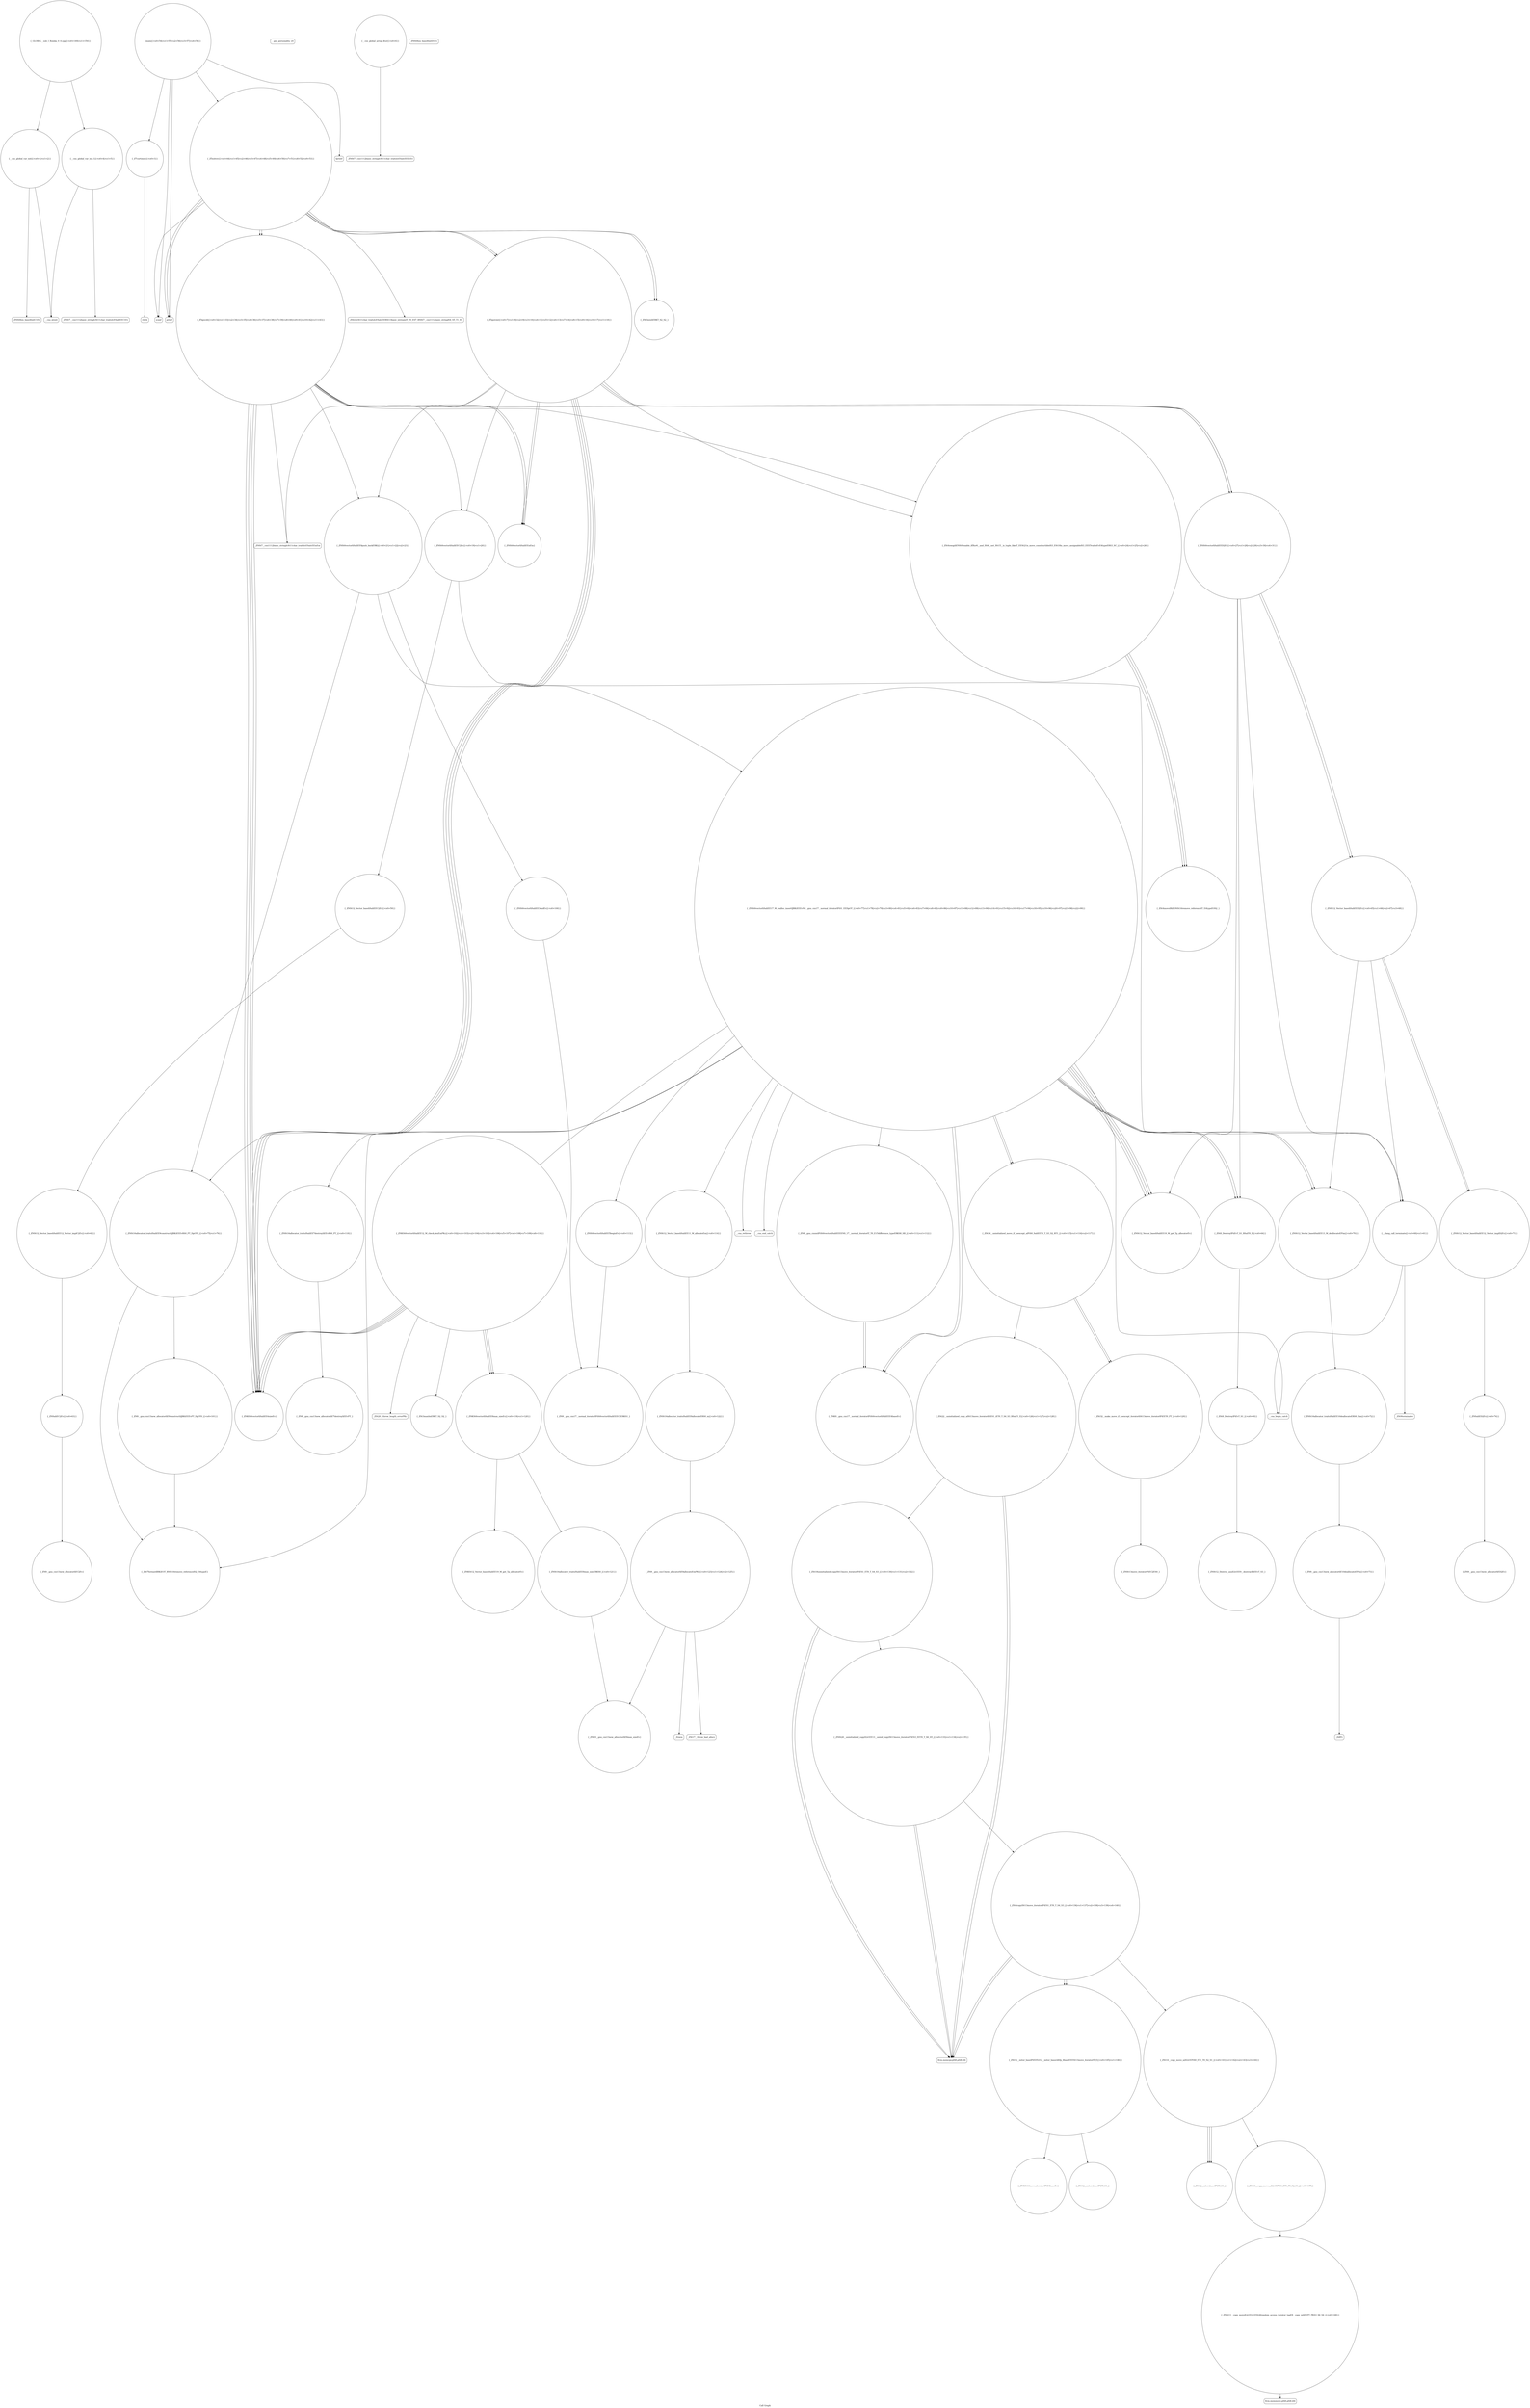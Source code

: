 digraph "Call Graph" {
	label="Call Graph";

	Node0x55b0f57a4aa0 [shape=record,shape=circle,label="{__cxx_global_var_init|{<s0>1|<s1>2}}"];
	Node0x55b0f57a4aa0:s0 -> Node0x55b0f57a4b20[color=black];
	Node0x55b0f57a4aa0:s1 -> Node0x55b0f57a4c20[color=black];
	Node0x55b0f57a6120 [shape=record,shape=circle,label="{_ZN9__gnu_cxx13new_allocatorIiED2Ev}"];
	Node0x55b0f57a4e20 [shape=record,shape=Mrecord,label="{_ZNSt7__cxx1112basic_stringIcSt11char_traitsIcESaIcEEC1Ev}"];
	Node0x55b0f57a74c0 [shape=record,shape=circle,label="{_ZN9__gnu_cxxmiIPiSt6vectorIiSaIiEEEENS_17__normal_iteratorIT_T0_E15difference_typeERKS8_SB_|{<s0>111|<s1>112}}"];
	Node0x55b0f57a74c0:s0 -> Node0x55b0f57a76c0[color=black];
	Node0x55b0f57a74c0:s1 -> Node0x55b0f57a76c0[color=black];
	Node0x55b0f57a51a0 [shape=record,shape=Mrecord,label="{__gxx_personality_v0}"];
	Node0x55b0f57a7840 [shape=record,shape=Mrecord,label="{__cxa_end_catch}"];
	Node0x55b0f57a5520 [shape=record,shape=Mrecord,label="{scanf}"];
	Node0x55b0f57a7bc0 [shape=record,shape=circle,label="{_ZN9__gnu_cxx17__normal_iteratorIPiSt6vectorIiSaIiEEEC2ERKS1_}"];
	Node0x55b0f57a58a0 [shape=record,shape=circle,label="{__clang_call_terminate|{<s0>60|<s1>61}}"];
	Node0x55b0f57a58a0:s0 -> Node0x55b0f57a5920[color=black];
	Node0x55b0f57a58a0:s1 -> Node0x55b0f57a59a0[color=black];
	Node0x55b0f57a7f40 [shape=record,shape=circle,label="{_ZSt18uninitialized_copyISt13move_iteratorIPiES1_ET0_T_S4_S3_|{<s0>130|<s1>131|<s2>132}}"];
	Node0x55b0f57a7f40:s0 -> Node0x55b0f57a7fc0[color=black];
	Node0x55b0f57a7f40:s1 -> Node0x55b0f57a7fc0[color=black];
	Node0x55b0f57a7f40:s2 -> Node0x55b0f57a8040[color=black];
	Node0x55b0f57a5c20 [shape=record,shape=circle,label="{_ZNSt12_Vector_baseIiSaIiEE19_M_get_Tp_allocatorEv}"];
	Node0x55b0f57a82c0 [shape=record,shape=circle,label="{_ZSt12__niter_baseIPiET_S1_}"];
	Node0x55b0f57a5fa0 [shape=record,shape=circle,label="{_ZN9__gnu_cxx13new_allocatorIiE10deallocateEPim|{<s0>73}}"];
	Node0x55b0f57a5fa0:s0 -> Node0x55b0f57a6020[color=black];
	Node0x55b0f57a8640 [shape=record,shape=circle,label="{_ZSt4moveIRiEONSt16remove_referenceIT_E4typeEOS2_}"];
	Node0x55b0f57a4ca0 [shape=record,shape=circle,label="{_Z7curtimev|{<s0>3}}"];
	Node0x55b0f57a4ca0:s0 -> Node0x55b0f57a4d20[color=black];
	Node0x55b0f57a7340 [shape=record,shape=circle,label="{_ZN9__gnu_cxx13new_allocatorIiE9constructIiJRKiEEEvPT_DpOT0_|{<s0>101}}"];
	Node0x55b0f57a7340:s0 -> Node0x55b0f57a73c0[color=black];
	Node0x55b0f57a5020 [shape=record,shape=Mrecord,label="{_ZNSt7__cxx1112basic_stringIcSt11char_traitsIcESaIcEEixEm}"];
	Node0x55b0f57a76c0 [shape=record,shape=circle,label="{_ZNK9__gnu_cxx17__normal_iteratorIPiSt6vectorIiSaIiEEE4baseEv}"];
	Node0x55b0f57a53a0 [shape=record,shape=circle,label="{_ZNSt6vectorIiSaIiEED2Ev|{<s0>27|<s1>28|<s2>29|<s3>30|<s4>31}}"];
	Node0x55b0f57a53a0:s0 -> Node0x55b0f57a5c20[color=black];
	Node0x55b0f57a53a0:s1 -> Node0x55b0f57a5ba0[color=black];
	Node0x55b0f57a53a0:s2 -> Node0x55b0f57a5ca0[color=black];
	Node0x55b0f57a53a0:s3 -> Node0x55b0f57a5ca0[color=black];
	Node0x55b0f57a53a0:s4 -> Node0x55b0f57a58a0[color=black];
	Node0x55b0f57a7a40 [shape=record,shape=circle,label="{_ZNSt16allocator_traitsISaIiEE8max_sizeERKS0_|{<s0>121}}"];
	Node0x55b0f57a7a40:s0 -> Node0x55b0f57a7b40[color=black];
	Node0x55b0f57a5720 [shape=record,shape=circle,label="{main|{<s0>54|<s1>55|<s2>56|<s3>57|<s4>58}}"];
	Node0x55b0f57a5720:s0 -> Node0x55b0f57a5520[color=black];
	Node0x55b0f57a5720:s1 -> Node0x55b0f57a56a0[color=black];
	Node0x55b0f57a5720:s2 -> Node0x55b0f57a54a0[color=black];
	Node0x55b0f57a5720:s3 -> Node0x55b0f57a4ca0[color=black];
	Node0x55b0f57a5720:s4 -> Node0x55b0f57a57a0[color=black];
	Node0x55b0f57a7dc0 [shape=record,shape=Mrecord,label="{_Znwm}"];
	Node0x55b0f57a5aa0 [shape=record,shape=circle,label="{_ZNSaIiEC2Ev|{<s0>63}}"];
	Node0x55b0f57a5aa0:s0 -> Node0x55b0f57a5b20[color=black];
	Node0x55b0f57a8140 [shape=record,shape=circle,label="{_ZSt14__copy_move_a2ILb1EPiS0_ET1_T0_S2_S1_|{<s0>141|<s1>142|<s2>143|<s3>144}}"];
	Node0x55b0f57a8140:s0 -> Node0x55b0f57a82c0[color=black];
	Node0x55b0f57a8140:s1 -> Node0x55b0f57a82c0[color=black];
	Node0x55b0f57a8140:s2 -> Node0x55b0f57a82c0[color=black];
	Node0x55b0f57a8140:s3 -> Node0x55b0f57a8240[color=black];
	Node0x55b0f57a5e20 [shape=record,shape=circle,label="{_ZNSt12_Vector_baseIiSaIiEE13_M_deallocateEPim|{<s0>70}}"];
	Node0x55b0f57a5e20:s0 -> Node0x55b0f57a5f20[color=black];
	Node0x55b0f57a84c0 [shape=record,shape=circle,label="{_ZNKSt13move_iteratorIPiE4baseEv}"];
	Node0x55b0f57a4b20 [shape=record,shape=Mrecord,label="{_ZNSt8ios_base4InitC1Ev}"];
	Node0x55b0f57a61a0 [shape=record,shape=circle,label="{_ZNSt16allocator_traitsISaIiEE9constructIiJRKiEEEvRS0_PT_DpOT0_|{<s0>75|<s1>76}}"];
	Node0x55b0f57a61a0:s0 -> Node0x55b0f57a73c0[color=black];
	Node0x55b0f57a61a0:s1 -> Node0x55b0f57a7340[color=black];
	Node0x55b0f57a4ea0 [shape=record,shape=circle,label="{__cxx_global_array_dtor|{<s0>6}}"];
	Node0x55b0f57a4ea0:s0 -> Node0x55b0f57a4f20[color=black];
	Node0x55b0f57a7540 [shape=record,shape=circle,label="{_ZNSt6vectorIiSaIiEE5beginEv|{<s0>113}}"];
	Node0x55b0f57a7540:s0 -> Node0x55b0f57a7bc0[color=black];
	Node0x55b0f57a5220 [shape=record,shape=circle,label="{_ZNKSt6vectorIiSaIiEE4sizeEv}"];
	Node0x55b0f57a78c0 [shape=record,shape=circle,label="{_ZNKSt6vectorIiSaIiEE8max_sizeEv|{<s0>119|<s1>120}}"];
	Node0x55b0f57a78c0:s0 -> Node0x55b0f57a7ac0[color=black];
	Node0x55b0f57a78c0:s1 -> Node0x55b0f57a7a40[color=black];
	Node0x55b0f57a55a0 [shape=record,shape=Mrecord,label="{_ZStrsIcSt11char_traitsIcESaIcEERSt13basic_istreamIT_T0_ES7_RNSt7__cxx1112basic_stringIS4_S5_T1_EE}"];
	Node0x55b0f57a7c40 [shape=record,shape=circle,label="{_ZNSt16allocator_traitsISaIiEE8allocateERS0_m|{<s0>122}}"];
	Node0x55b0f57a7c40:s0 -> Node0x55b0f57a7cc0[color=black];
	Node0x55b0f57a5920 [shape=record,shape=Mrecord,label="{__cxa_begin_catch}"];
	Node0x55b0f57a7fc0 [shape=record,shape=Mrecord,label="{llvm.memcpy.p0i8.p0i8.i64}"];
	Node0x55b0f57a5ca0 [shape=record,shape=circle,label="{_ZNSt12_Vector_baseIiSaIiEED2Ev|{<s0>65|<s1>66|<s2>67|<s3>68}}"];
	Node0x55b0f57a5ca0:s0 -> Node0x55b0f57a5e20[color=black];
	Node0x55b0f57a5ca0:s1 -> Node0x55b0f57a5ea0[color=black];
	Node0x55b0f57a5ca0:s2 -> Node0x55b0f57a5ea0[color=black];
	Node0x55b0f57a5ca0:s3 -> Node0x55b0f57a58a0[color=black];
	Node0x55b0f57a8340 [shape=record,shape=circle,label="{_ZNSt11__copy_moveILb1ELb1ESt26random_access_iterator_tagE8__copy_mIiEEPT_PKS3_S6_S4_|{<s0>148}}"];
	Node0x55b0f57a8340:s0 -> Node0x55b0f57a83c0[color=black];
	Node0x55b0f57a6020 [shape=record,shape=Mrecord,label="{_ZdlPv}"];
	Node0x55b0f57a86c0 [shape=record,shape=circle,label="{_GLOBAL__sub_I_Romka_0_0.cpp|{<s0>149|<s1>150}}"];
	Node0x55b0f57a86c0:s0 -> Node0x55b0f57a4aa0[color=black];
	Node0x55b0f57a86c0:s1 -> Node0x55b0f57a4da0[color=black];
	Node0x55b0f57a4d20 [shape=record,shape=Mrecord,label="{clock}"];
	Node0x55b0f57a73c0 [shape=record,shape=circle,label="{_ZSt7forwardIRKiEOT_RNSt16remove_referenceIS2_E4typeE}"];
	Node0x55b0f57a50a0 [shape=record,shape=circle,label="{_ZNSt6vectorIiSaIiEEC2Ev|{<s0>19|<s1>20}}"];
	Node0x55b0f57a50a0:s0 -> Node0x55b0f57a5820[color=black];
	Node0x55b0f57a50a0:s1 -> Node0x55b0f57a58a0[color=black];
	Node0x55b0f57a7740 [shape=record,shape=circle,label="{_ZNSt16allocator_traitsISaIiEE7destroyIiEEvRS0_PT_|{<s0>118}}"];
	Node0x55b0f57a7740:s0 -> Node0x55b0f57a85c0[color=black];
	Node0x55b0f57a5420 [shape=record,shape=circle,label="{_Z5gocoli|{<s0>32|<s1>33|<s2>34|<s3>35|<s4>36|<s5>37|<s6>38|<s7>39|<s8>40|<s9>41|<s10>42|<s11>43}}"];
	Node0x55b0f57a5420:s0 -> Node0x55b0f57a5020[color=black];
	Node0x55b0f57a5420:s1 -> Node0x55b0f57a50a0[color=black];
	Node0x55b0f57a5420:s2 -> Node0x55b0f57a5120[color=black];
	Node0x55b0f57a5420:s3 -> Node0x55b0f57a5220[color=black];
	Node0x55b0f57a5420:s4 -> Node0x55b0f57a5220[color=black];
	Node0x55b0f57a5420:s5 -> Node0x55b0f57a5220[color=black];
	Node0x55b0f57a5420:s6 -> Node0x55b0f57a52a0[color=black];
	Node0x55b0f57a5420:s7 -> Node0x55b0f57a52a0[color=black];
	Node0x55b0f57a5420:s8 -> Node0x55b0f57a5320[color=black];
	Node0x55b0f57a5420:s9 -> Node0x55b0f57a5220[color=black];
	Node0x55b0f57a5420:s10 -> Node0x55b0f57a53a0[color=black];
	Node0x55b0f57a5420:s11 -> Node0x55b0f57a53a0[color=black];
	Node0x55b0f57a7ac0 [shape=record,shape=circle,label="{_ZNKSt12_Vector_baseIiSaIiEE19_M_get_Tp_allocatorEv}"];
	Node0x55b0f57a57a0 [shape=record,shape=Mrecord,label="{fprintf}"];
	Node0x55b0f57a7e40 [shape=record,shape=circle,label="{_ZSt22__uninitialized_copy_aISt13move_iteratorIPiES1_iET0_T_S4_S3_RSaIT1_E|{<s0>126|<s1>127|<s2>128}}"];
	Node0x55b0f57a7e40:s0 -> Node0x55b0f57a7fc0[color=black];
	Node0x55b0f57a7e40:s1 -> Node0x55b0f57a7fc0[color=black];
	Node0x55b0f57a7e40:s2 -> Node0x55b0f57a7f40[color=black];
	Node0x55b0f57a5b20 [shape=record,shape=circle,label="{_ZN9__gnu_cxx13new_allocatorIiEC2Ev}"];
	Node0x55b0f57a81c0 [shape=record,shape=circle,label="{_ZSt12__miter_baseIPiEDTcl12__miter_basecldtfp_4baseEEESt13move_iteratorIT_E|{<s0>145|<s1>146}}"];
	Node0x55b0f57a81c0:s0 -> Node0x55b0f57a84c0[color=black];
	Node0x55b0f57a81c0:s1 -> Node0x55b0f57a8440[color=black];
	Node0x55b0f57a5ea0 [shape=record,shape=circle,label="{_ZNSt12_Vector_baseIiSaIiEE12_Vector_implD2Ev|{<s0>71}}"];
	Node0x55b0f57a5ea0:s0 -> Node0x55b0f57a60a0[color=black];
	Node0x55b0f57a8540 [shape=record,shape=circle,label="{_ZNSt13move_iteratorIPiEC2ES0_}"];
	Node0x55b0f57a4ba0 [shape=record,shape=Mrecord,label="{_ZNSt8ios_base4InitD1Ev}"];
	Node0x55b0f57a6220 [shape=record,shape=circle,label="{_ZNSt6vectorIiSaIiEE17_M_realloc_insertIJRKiEEEvN9__gnu_cxx17__normal_iteratorIPiS1_EEDpOT_|{<s0>77|<s1>78|<s2>79|<s3>80|<s4>81|<s5>82|<s6>83|<s7>84|<s8>85|<s9>86|<s10>87|<s11>88|<s12>89|<s13>90|<s14>91|<s15>92|<s16>93|<s17>94|<s18>95|<s19>96|<s20>97|<s21>98|<s22>99}}"];
	Node0x55b0f57a6220:s0 -> Node0x55b0f57a7440[color=black];
	Node0x55b0f57a6220:s1 -> Node0x55b0f57a7540[color=black];
	Node0x55b0f57a6220:s2 -> Node0x55b0f57a74c0[color=black];
	Node0x55b0f57a6220:s3 -> Node0x55b0f57a75c0[color=black];
	Node0x55b0f57a6220:s4 -> Node0x55b0f57a73c0[color=black];
	Node0x55b0f57a6220:s5 -> Node0x55b0f57a61a0[color=black];
	Node0x55b0f57a6220:s6 -> Node0x55b0f57a76c0[color=black];
	Node0x55b0f57a6220:s7 -> Node0x55b0f57a5c20[color=black];
	Node0x55b0f57a6220:s8 -> Node0x55b0f57a7640[color=black];
	Node0x55b0f57a6220:s9 -> Node0x55b0f57a76c0[color=black];
	Node0x55b0f57a6220:s10 -> Node0x55b0f57a5c20[color=black];
	Node0x55b0f57a6220:s11 -> Node0x55b0f57a7640[color=black];
	Node0x55b0f57a6220:s12 -> Node0x55b0f57a5920[color=black];
	Node0x55b0f57a6220:s13 -> Node0x55b0f57a7740[color=black];
	Node0x55b0f57a6220:s14 -> Node0x55b0f57a7840[color=black];
	Node0x55b0f57a6220:s15 -> Node0x55b0f57a5c20[color=black];
	Node0x55b0f57a6220:s16 -> Node0x55b0f57a5ba0[color=black];
	Node0x55b0f57a6220:s17 -> Node0x55b0f57a5e20[color=black];
	Node0x55b0f57a6220:s18 -> Node0x55b0f57a77c0[color=black];
	Node0x55b0f57a6220:s19 -> Node0x55b0f57a5c20[color=black];
	Node0x55b0f57a6220:s20 -> Node0x55b0f57a5ba0[color=black];
	Node0x55b0f57a6220:s21 -> Node0x55b0f57a5e20[color=black];
	Node0x55b0f57a6220:s22 -> Node0x55b0f57a58a0[color=black];
	Node0x55b0f57a4f20 [shape=record,shape=Mrecord,label="{_ZNSt7__cxx1112basic_stringIcSt11char_traitsIcESaIcEED1Ev}"];
	Node0x55b0f57a75c0 [shape=record,shape=circle,label="{_ZNSt12_Vector_baseIiSaIiEE11_M_allocateEm|{<s0>114}}"];
	Node0x55b0f57a75c0:s0 -> Node0x55b0f57a7c40[color=black];
	Node0x55b0f57a52a0 [shape=record,shape=circle,label="{_ZNSt6vectorIiSaIiEEixEm}"];
	Node0x55b0f57a7940 [shape=record,shape=Mrecord,label="{_ZSt20__throw_length_errorPKc}"];
	Node0x55b0f57a5620 [shape=record,shape=circle,label="{_ZSt3minIiERKT_S2_S2_}"];
	Node0x55b0f57a7cc0 [shape=record,shape=circle,label="{_ZN9__gnu_cxx13new_allocatorIiE8allocateEmPKv|{<s0>123|<s1>124|<s2>125}}"];
	Node0x55b0f57a7cc0:s0 -> Node0x55b0f57a7b40[color=black];
	Node0x55b0f57a7cc0:s1 -> Node0x55b0f57a7d40[color=black];
	Node0x55b0f57a7cc0:s2 -> Node0x55b0f57a7dc0[color=black];
	Node0x55b0f57a59a0 [shape=record,shape=Mrecord,label="{_ZSt9terminatev}"];
	Node0x55b0f57a8040 [shape=record,shape=circle,label="{_ZNSt20__uninitialized_copyILb1EE13__uninit_copyISt13move_iteratorIPiES3_EET0_T_S6_S5_|{<s0>133|<s1>134|<s2>135}}"];
	Node0x55b0f57a8040:s0 -> Node0x55b0f57a7fc0[color=black];
	Node0x55b0f57a8040:s1 -> Node0x55b0f57a7fc0[color=black];
	Node0x55b0f57a8040:s2 -> Node0x55b0f57a80c0[color=black];
	Node0x55b0f57a5d20 [shape=record,shape=circle,label="{_ZSt8_DestroyIPiEvT_S1_|{<s0>69}}"];
	Node0x55b0f57a5d20:s0 -> Node0x55b0f57a5da0[color=black];
	Node0x55b0f57a83c0 [shape=record,shape=Mrecord,label="{llvm.memmove.p0i8.p0i8.i64}"];
	Node0x55b0f57a60a0 [shape=record,shape=circle,label="{_ZNSaIiED2Ev|{<s0>74}}"];
	Node0x55b0f57a60a0:s0 -> Node0x55b0f57a6120[color=black];
	Node0x55b0f57a4da0 [shape=record,shape=circle,label="{__cxx_global_var_init.1|{<s0>4|<s1>5}}"];
	Node0x55b0f57a4da0:s0 -> Node0x55b0f57a4e20[color=black];
	Node0x55b0f57a4da0:s1 -> Node0x55b0f57a4c20[color=black];
	Node0x55b0f57a7440 [shape=record,shape=circle,label="{_ZNKSt6vectorIiSaIiEE12_M_check_lenEmPKc|{<s0>102|<s1>103|<s2>104|<s3>105|<s4>106|<s5>107|<s6>108|<s7>109|<s8>110}}"];
	Node0x55b0f57a7440:s0 -> Node0x55b0f57a78c0[color=black];
	Node0x55b0f57a7440:s1 -> Node0x55b0f57a5220[color=black];
	Node0x55b0f57a7440:s2 -> Node0x55b0f57a7940[color=black];
	Node0x55b0f57a7440:s3 -> Node0x55b0f57a5220[color=black];
	Node0x55b0f57a7440:s4 -> Node0x55b0f57a5220[color=black];
	Node0x55b0f57a7440:s5 -> Node0x55b0f57a79c0[color=black];
	Node0x55b0f57a7440:s6 -> Node0x55b0f57a5220[color=black];
	Node0x55b0f57a7440:s7 -> Node0x55b0f57a78c0[color=black];
	Node0x55b0f57a7440:s8 -> Node0x55b0f57a78c0[color=black];
	Node0x55b0f57a5120 [shape=record,shape=circle,label="{_ZNSt6vectorIiSaIiEE9push_backERKi|{<s0>21|<s1>22|<s2>23}}"];
	Node0x55b0f57a5120:s0 -> Node0x55b0f57a61a0[color=black];
	Node0x55b0f57a5120:s1 -> Node0x55b0f57a72c0[color=black];
	Node0x55b0f57a5120:s2 -> Node0x55b0f57a6220[color=black];
	Node0x55b0f57a77c0 [shape=record,shape=Mrecord,label="{__cxa_rethrow}"];
	Node0x55b0f57a54a0 [shape=record,shape=circle,label="{_Z5solvev|{<s0>44|<s1>45|<s2>46|<s3>47|<s4>48|<s5>49|<s6>50|<s7>51|<s8>52|<s9>53}}"];
	Node0x55b0f57a54a0:s0 -> Node0x55b0f57a5520[color=black];
	Node0x55b0f57a54a0:s1 -> Node0x55b0f57a55a0[color=black];
	Node0x55b0f57a54a0:s2 -> Node0x55b0f57a4fa0[color=black];
	Node0x55b0f57a54a0:s3 -> Node0x55b0f57a4fa0[color=black];
	Node0x55b0f57a54a0:s4 -> Node0x55b0f57a5620[color=black];
	Node0x55b0f57a54a0:s5 -> Node0x55b0f57a5420[color=black];
	Node0x55b0f57a54a0:s6 -> Node0x55b0f57a5420[color=black];
	Node0x55b0f57a54a0:s7 -> Node0x55b0f57a5620[color=black];
	Node0x55b0f57a54a0:s8 -> Node0x55b0f57a56a0[color=black];
	Node0x55b0f57a54a0:s9 -> Node0x55b0f57a56a0[color=black];
	Node0x55b0f57a7b40 [shape=record,shape=circle,label="{_ZNK9__gnu_cxx13new_allocatorIiE8max_sizeEv}"];
	Node0x55b0f57a5820 [shape=record,shape=circle,label="{_ZNSt12_Vector_baseIiSaIiEEC2Ev|{<s0>59}}"];
	Node0x55b0f57a5820:s0 -> Node0x55b0f57a5a20[color=black];
	Node0x55b0f57a7ec0 [shape=record,shape=circle,label="{_ZSt32__make_move_if_noexcept_iteratorIiSt13move_iteratorIPiEET0_PT_|{<s0>129}}"];
	Node0x55b0f57a7ec0:s0 -> Node0x55b0f57a8540[color=black];
	Node0x55b0f57a5ba0 [shape=record,shape=circle,label="{_ZSt8_DestroyIPiiEvT_S1_RSaIT0_E|{<s0>64}}"];
	Node0x55b0f57a5ba0:s0 -> Node0x55b0f57a5d20[color=black];
	Node0x55b0f57a8240 [shape=record,shape=circle,label="{_ZSt13__copy_move_aILb1EPiS0_ET1_T0_S2_S1_|{<s0>147}}"];
	Node0x55b0f57a8240:s0 -> Node0x55b0f57a8340[color=black];
	Node0x55b0f57a5f20 [shape=record,shape=circle,label="{_ZNSt16allocator_traitsISaIiEE10deallocateERS0_Pim|{<s0>72}}"];
	Node0x55b0f57a5f20:s0 -> Node0x55b0f57a5fa0[color=black];
	Node0x55b0f57a85c0 [shape=record,shape=circle,label="{_ZN9__gnu_cxx13new_allocatorIiE7destroyIiEEvPT_}"];
	Node0x55b0f57a4c20 [shape=record,shape=Mrecord,label="{__cxa_atexit}"];
	Node0x55b0f57a72c0 [shape=record,shape=circle,label="{_ZNSt6vectorIiSaIiEE3endEv|{<s0>100}}"];
	Node0x55b0f57a72c0:s0 -> Node0x55b0f57a7bc0[color=black];
	Node0x55b0f57a4fa0 [shape=record,shape=circle,label="{_Z5gorowi|{<s0>7|<s1>8|<s2>9|<s3>10|<s4>11|<s5>12|<s6>13|<s7>14|<s8>15|<s9>16|<s10>17|<s11>18}}"];
	Node0x55b0f57a4fa0:s0 -> Node0x55b0f57a5020[color=black];
	Node0x55b0f57a4fa0:s1 -> Node0x55b0f57a50a0[color=black];
	Node0x55b0f57a4fa0:s2 -> Node0x55b0f57a5120[color=black];
	Node0x55b0f57a4fa0:s3 -> Node0x55b0f57a5220[color=black];
	Node0x55b0f57a4fa0:s4 -> Node0x55b0f57a5220[color=black];
	Node0x55b0f57a4fa0:s5 -> Node0x55b0f57a5220[color=black];
	Node0x55b0f57a4fa0:s6 -> Node0x55b0f57a52a0[color=black];
	Node0x55b0f57a4fa0:s7 -> Node0x55b0f57a52a0[color=black];
	Node0x55b0f57a4fa0:s8 -> Node0x55b0f57a5320[color=black];
	Node0x55b0f57a4fa0:s9 -> Node0x55b0f57a5220[color=black];
	Node0x55b0f57a4fa0:s10 -> Node0x55b0f57a53a0[color=black];
	Node0x55b0f57a4fa0:s11 -> Node0x55b0f57a53a0[color=black];
	Node0x55b0f57a7640 [shape=record,shape=circle,label="{_ZSt34__uninitialized_move_if_noexcept_aIPiS0_SaIiEET0_T_S3_S2_RT1_|{<s0>115|<s1>116|<s2>117}}"];
	Node0x55b0f57a7640:s0 -> Node0x55b0f57a7ec0[color=black];
	Node0x55b0f57a7640:s1 -> Node0x55b0f57a7ec0[color=black];
	Node0x55b0f57a7640:s2 -> Node0x55b0f57a7e40[color=black];
	Node0x55b0f57a5320 [shape=record,shape=circle,label="{_ZSt4swapIiENSt9enable_ifIXsr6__and_ISt6__not_ISt15__is_tuple_likeIT_EESt21is_move_constructibleIS3_ESt18is_move_assignableIS3_EEE5valueEvE4typeERS3_SC_|{<s0>24|<s1>25|<s2>26}}"];
	Node0x55b0f57a5320:s0 -> Node0x55b0f57a8640[color=black];
	Node0x55b0f57a5320:s1 -> Node0x55b0f57a8640[color=black];
	Node0x55b0f57a5320:s2 -> Node0x55b0f57a8640[color=black];
	Node0x55b0f57a79c0 [shape=record,shape=circle,label="{_ZSt3maxImERKT_S2_S2_}"];
	Node0x55b0f57a56a0 [shape=record,shape=Mrecord,label="{printf}"];
	Node0x55b0f57a7d40 [shape=record,shape=Mrecord,label="{_ZSt17__throw_bad_allocv}"];
	Node0x55b0f57a5a20 [shape=record,shape=circle,label="{_ZNSt12_Vector_baseIiSaIiEE12_Vector_implC2Ev|{<s0>62}}"];
	Node0x55b0f57a5a20:s0 -> Node0x55b0f57a5aa0[color=black];
	Node0x55b0f57a80c0 [shape=record,shape=circle,label="{_ZSt4copyISt13move_iteratorIPiES1_ET0_T_S4_S3_|{<s0>136|<s1>137|<s2>138|<s3>139|<s4>140}}"];
	Node0x55b0f57a80c0:s0 -> Node0x55b0f57a7fc0[color=black];
	Node0x55b0f57a80c0:s1 -> Node0x55b0f57a81c0[color=black];
	Node0x55b0f57a80c0:s2 -> Node0x55b0f57a7fc0[color=black];
	Node0x55b0f57a80c0:s3 -> Node0x55b0f57a81c0[color=black];
	Node0x55b0f57a80c0:s4 -> Node0x55b0f57a8140[color=black];
	Node0x55b0f57a5da0 [shape=record,shape=circle,label="{_ZNSt12_Destroy_auxILb1EE9__destroyIPiEEvT_S3_}"];
	Node0x55b0f57a8440 [shape=record,shape=circle,label="{_ZSt12__miter_baseIPiET_S1_}"];
}
